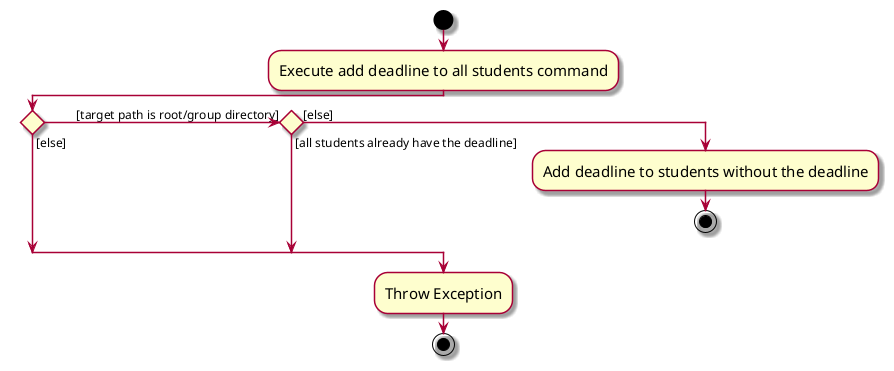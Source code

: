 @startuml
skin rose
skinparam ActivityFontSize 15
skinparam ArrowFontSize 12
start
:Execute add deadline to all students command;

'Since the beta syntax does not support placing the condition outside the
'diamond we place it as the true branch instead.

if () then ([else])
([target path is root/group directory]) elseif () then ([all students already have the deadline])
else ([else])
    :Add deadline to students without the deadline;
    stop
endif

:Throw Exception;
stop
@enduml
